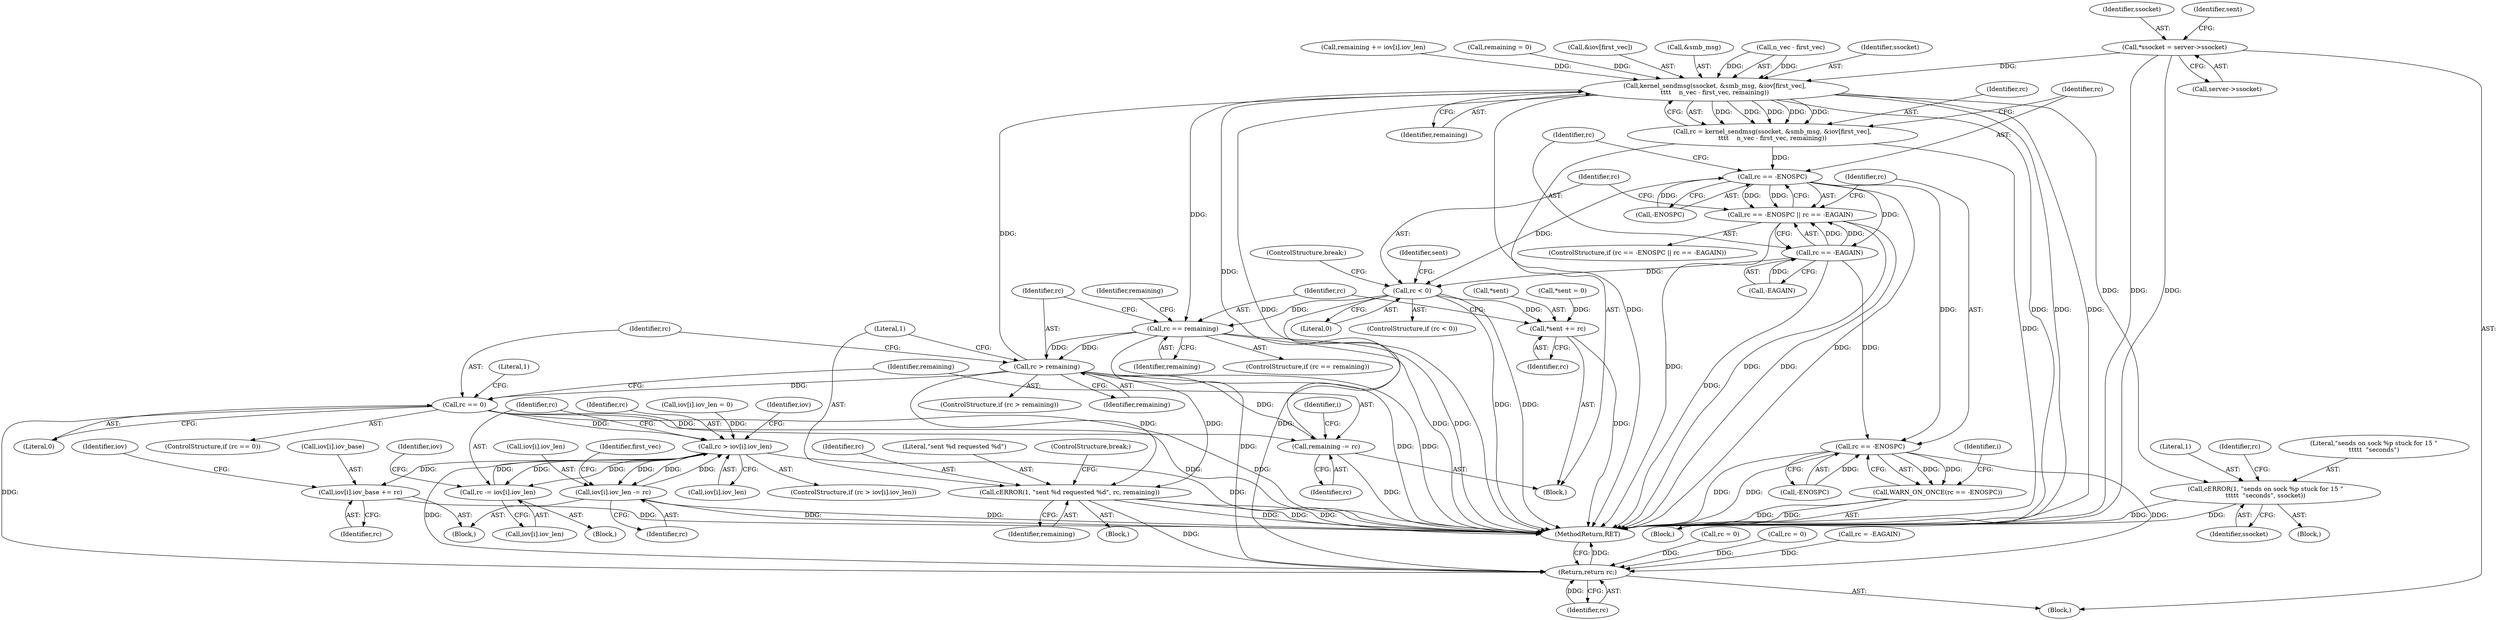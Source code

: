 digraph "0_linux_ea702b80e0bbb2448e201472127288beb82ca2fe@API" {
"1000127" [label="(Call,*ssocket = server->ssocket)"];
"1000206" [label="(Call,kernel_sendmsg(ssocket, &smb_msg, &iov[first_vec],\n\t\t\t\t    n_vec - first_vec, remaining))"];
"1000204" [label="(Call,rc = kernel_sendmsg(ssocket, &smb_msg, &iov[first_vec],\n\t\t\t\t    n_vec - first_vec, remaining))"];
"1000220" [label="(Call,rc == -ENOSPC)"];
"1000219" [label="(Call,rc == -ENOSPC || rc == -EAGAIN)"];
"1000224" [label="(Call,rc == -EAGAIN)"];
"1000230" [label="(Call,rc == -ENOSPC)"];
"1000229" [label="(Call,WARN_ON_ONCE(rc == -ENOSPC))"];
"1000373" [label="(Return,return rc;)"];
"1000265" [label="(Call,rc < 0)"];
"1000269" [label="(Call,*sent += rc)"];
"1000274" [label="(Call,rc == remaining)"];
"1000283" [label="(Call,rc > remaining)"];
"1000287" [label="(Call,cERROR(1, \"sent %d requested %d\", rc, remaining))"];
"1000294" [label="(Call,rc == 0)"];
"1000304" [label="(Call,remaining -= rc)"];
"1000325" [label="(Call,rc > iov[i].iov_len)"];
"1000333" [label="(Call,rc -= iov[i].iov_len)"];
"1000349" [label="(Call,iov[i].iov_base += rc)"];
"1000356" [label="(Call,iov[i].iov_len -= rc)"];
"1000250" [label="(Call,cERROR(1, \"sends on sock %p stuck for 15 \"\n\t\t\t\t\t  \"seconds\", ssocket))"];
"1000249" [label="(Block,)"];
"1000343" [label="(Identifier,iov)"];
"1000326" [label="(Identifier,rc)"];
"1000349" [label="(Call,iov[i].iov_base += rc)"];
"1000290" [label="(Identifier,rc)"];
"1000206" [label="(Call,kernel_sendmsg(ssocket, &smb_msg, &iov[first_vec],\n\t\t\t\t    n_vec - first_vec, remaining))"];
"1000264" [label="(ControlStructure,if (rc < 0))"];
"1000332" [label="(Block,)"];
"1000295" [label="(Identifier,rc)"];
"1000357" [label="(Call,iov[i].iov_len)"];
"1000250" [label="(Call,cERROR(1, \"sends on sock %p stuck for 15 \"\n\t\t\t\t\t  \"seconds\", ssocket))"];
"1000208" [label="(Call,&smb_msg)"];
"1000271" [label="(Identifier,sent)"];
"1000253" [label="(Identifier,ssocket)"];
"1000309" [label="(Identifier,i)"];
"1000286" [label="(Block,)"];
"1000335" [label="(Call,iov[i].iov_len)"];
"1000221" [label="(Identifier,rc)"];
"1000228" [label="(Block,)"];
"1000296" [label="(Literal,0)"];
"1000222" [label="(Call,-ENOSPC)"];
"1000268" [label="(ControlStructure,break;)"];
"1000231" [label="(Identifier,rc)"];
"1000305" [label="(Identifier,remaining)"];
"1000291" [label="(Identifier,remaining)"];
"1000289" [label="(Literal,\"sent %d requested %d\")"];
"1000204" [label="(Call,rc = kernel_sendmsg(ssocket, &smb_msg, &iov[first_vec],\n\t\t\t\t    n_vec - first_vec, remaining))"];
"1000217" [label="(Identifier,remaining)"];
"1000111" [label="(Block,)"];
"1000370" [label="(Call,rc = 0)"];
"1000205" [label="(Identifier,rc)"];
"1000113" [label="(Call,rc = 0)"];
"1000299" [label="(Literal,1)"];
"1000355" [label="(Identifier,rc)"];
"1000306" [label="(Identifier,rc)"];
"1000214" [label="(Call,n_vec - first_vec)"];
"1000283" [label="(Call,rc > remaining)"];
"1000251" [label="(Literal,1)"];
"1000232" [label="(Call,-ENOSPC)"];
"1000254" [label="(Call,rc = -EAGAIN)"];
"1000255" [label="(Identifier,rc)"];
"1000230" [label="(Call,rc == -ENOSPC)"];
"1000294" [label="(Call,rc == 0)"];
"1000128" [label="(Identifier,ssocket)"];
"1000334" [label="(Identifier,rc)"];
"1000304" [label="(Call,remaining -= rc)"];
"1000348" [label="(Block,)"];
"1000229" [label="(Call,WARN_ON_ONCE(rc == -ENOSPC))"];
"1000207" [label="(Identifier,ssocket)"];
"1000364" [label="(Identifier,first_vec)"];
"1000292" [label="(ControlStructure,break;)"];
"1000327" [label="(Call,iov[i].iov_len)"];
"1000267" [label="(Literal,0)"];
"1000252" [label="(Literal,\"sends on sock %p stuck for 15 \"\n\t\t\t\t\t  \"seconds\")"];
"1000362" [label="(Identifier,rc)"];
"1000270" [label="(Call,*sent)"];
"1000272" [label="(Identifier,rc)"];
"1000134" [label="(Identifier,sent)"];
"1000132" [label="(Call,*sent = 0)"];
"1000235" [label="(Identifier,i)"];
"1000127" [label="(Call,*ssocket = server->ssocket)"];
"1000375" [label="(MethodReturn,RET)"];
"1000219" [label="(Call,rc == -ENOSPC || rc == -EAGAIN)"];
"1000293" [label="(ControlStructure,if (rc == 0))"];
"1000333" [label="(Call,rc -= iov[i].iov_len)"];
"1000203" [label="(Block,)"];
"1000279" [label="(Identifier,remaining)"];
"1000218" [label="(ControlStructure,if (rc == -ENOSPC || rc == -EAGAIN))"];
"1000282" [label="(ControlStructure,if (rc > remaining))"];
"1000220" [label="(Call,rc == -ENOSPC)"];
"1000284" [label="(Identifier,rc)"];
"1000325" [label="(Call,rc > iov[i].iov_len)"];
"1000191" [label="(Call,remaining += iov[i].iov_len)"];
"1000224" [label="(Call,rc == -EAGAIN)"];
"1000287" [label="(Call,cERROR(1, \"sent %d requested %d\", rc, remaining))"];
"1000324" [label="(ControlStructure,if (rc > iov[i].iov_len))"];
"1000179" [label="(Call,remaining = 0)"];
"1000269" [label="(Call,*sent += rc)"];
"1000374" [label="(Identifier,rc)"];
"1000356" [label="(Call,iov[i].iov_len -= rc)"];
"1000276" [label="(Identifier,remaining)"];
"1000226" [label="(Call,-EAGAIN)"];
"1000373" [label="(Return,return rc;)"];
"1000129" [label="(Call,server->ssocket)"];
"1000274" [label="(Call,rc == remaining)"];
"1000210" [label="(Call,&iov[first_vec])"];
"1000273" [label="(ControlStructure,if (rc == remaining))"];
"1000340" [label="(Call,iov[i].iov_len = 0)"];
"1000350" [label="(Call,iov[i].iov_base)"];
"1000266" [label="(Identifier,rc)"];
"1000359" [label="(Identifier,iov)"];
"1000352" [label="(Identifier,iov)"];
"1000275" [label="(Identifier,rc)"];
"1000285" [label="(Identifier,remaining)"];
"1000225" [label="(Identifier,rc)"];
"1000265" [label="(Call,rc < 0)"];
"1000288" [label="(Literal,1)"];
"1000127" -> "1000111"  [label="AST: "];
"1000127" -> "1000129"  [label="CFG: "];
"1000128" -> "1000127"  [label="AST: "];
"1000129" -> "1000127"  [label="AST: "];
"1000134" -> "1000127"  [label="CFG: "];
"1000127" -> "1000375"  [label="DDG: "];
"1000127" -> "1000375"  [label="DDG: "];
"1000127" -> "1000206"  [label="DDG: "];
"1000206" -> "1000204"  [label="AST: "];
"1000206" -> "1000217"  [label="CFG: "];
"1000207" -> "1000206"  [label="AST: "];
"1000208" -> "1000206"  [label="AST: "];
"1000210" -> "1000206"  [label="AST: "];
"1000214" -> "1000206"  [label="AST: "];
"1000217" -> "1000206"  [label="AST: "];
"1000204" -> "1000206"  [label="CFG: "];
"1000206" -> "1000375"  [label="DDG: "];
"1000206" -> "1000375"  [label="DDG: "];
"1000206" -> "1000375"  [label="DDG: "];
"1000206" -> "1000375"  [label="DDG: "];
"1000206" -> "1000375"  [label="DDG: "];
"1000206" -> "1000204"  [label="DDG: "];
"1000206" -> "1000204"  [label="DDG: "];
"1000206" -> "1000204"  [label="DDG: "];
"1000206" -> "1000204"  [label="DDG: "];
"1000206" -> "1000204"  [label="DDG: "];
"1000214" -> "1000206"  [label="DDG: "];
"1000214" -> "1000206"  [label="DDG: "];
"1000283" -> "1000206"  [label="DDG: "];
"1000304" -> "1000206"  [label="DDG: "];
"1000179" -> "1000206"  [label="DDG: "];
"1000191" -> "1000206"  [label="DDG: "];
"1000206" -> "1000250"  [label="DDG: "];
"1000206" -> "1000274"  [label="DDG: "];
"1000204" -> "1000203"  [label="AST: "];
"1000205" -> "1000204"  [label="AST: "];
"1000221" -> "1000204"  [label="CFG: "];
"1000204" -> "1000375"  [label="DDG: "];
"1000204" -> "1000220"  [label="DDG: "];
"1000220" -> "1000219"  [label="AST: "];
"1000220" -> "1000222"  [label="CFG: "];
"1000221" -> "1000220"  [label="AST: "];
"1000222" -> "1000220"  [label="AST: "];
"1000225" -> "1000220"  [label="CFG: "];
"1000219" -> "1000220"  [label="CFG: "];
"1000220" -> "1000375"  [label="DDG: "];
"1000220" -> "1000219"  [label="DDG: "];
"1000220" -> "1000219"  [label="DDG: "];
"1000222" -> "1000220"  [label="DDG: "];
"1000220" -> "1000224"  [label="DDG: "];
"1000220" -> "1000230"  [label="DDG: "];
"1000220" -> "1000265"  [label="DDG: "];
"1000219" -> "1000218"  [label="AST: "];
"1000219" -> "1000224"  [label="CFG: "];
"1000224" -> "1000219"  [label="AST: "];
"1000231" -> "1000219"  [label="CFG: "];
"1000266" -> "1000219"  [label="CFG: "];
"1000219" -> "1000375"  [label="DDG: "];
"1000219" -> "1000375"  [label="DDG: "];
"1000219" -> "1000375"  [label="DDG: "];
"1000224" -> "1000219"  [label="DDG: "];
"1000224" -> "1000219"  [label="DDG: "];
"1000224" -> "1000226"  [label="CFG: "];
"1000225" -> "1000224"  [label="AST: "];
"1000226" -> "1000224"  [label="AST: "];
"1000224" -> "1000375"  [label="DDG: "];
"1000226" -> "1000224"  [label="DDG: "];
"1000224" -> "1000230"  [label="DDG: "];
"1000224" -> "1000265"  [label="DDG: "];
"1000230" -> "1000229"  [label="AST: "];
"1000230" -> "1000232"  [label="CFG: "];
"1000231" -> "1000230"  [label="AST: "];
"1000232" -> "1000230"  [label="AST: "];
"1000229" -> "1000230"  [label="CFG: "];
"1000230" -> "1000375"  [label="DDG: "];
"1000230" -> "1000375"  [label="DDG: "];
"1000230" -> "1000229"  [label="DDG: "];
"1000230" -> "1000229"  [label="DDG: "];
"1000232" -> "1000230"  [label="DDG: "];
"1000230" -> "1000373"  [label="DDG: "];
"1000229" -> "1000228"  [label="AST: "];
"1000235" -> "1000229"  [label="CFG: "];
"1000229" -> "1000375"  [label="DDG: "];
"1000229" -> "1000375"  [label="DDG: "];
"1000373" -> "1000111"  [label="AST: "];
"1000373" -> "1000374"  [label="CFG: "];
"1000374" -> "1000373"  [label="AST: "];
"1000375" -> "1000373"  [label="CFG: "];
"1000373" -> "1000375"  [label="DDG: "];
"1000374" -> "1000373"  [label="DDG: "];
"1000274" -> "1000373"  [label="DDG: "];
"1000287" -> "1000373"  [label="DDG: "];
"1000254" -> "1000373"  [label="DDG: "];
"1000113" -> "1000373"  [label="DDG: "];
"1000265" -> "1000373"  [label="DDG: "];
"1000294" -> "1000373"  [label="DDG: "];
"1000370" -> "1000373"  [label="DDG: "];
"1000325" -> "1000373"  [label="DDG: "];
"1000265" -> "1000264"  [label="AST: "];
"1000265" -> "1000267"  [label="CFG: "];
"1000266" -> "1000265"  [label="AST: "];
"1000267" -> "1000265"  [label="AST: "];
"1000268" -> "1000265"  [label="CFG: "];
"1000271" -> "1000265"  [label="CFG: "];
"1000265" -> "1000375"  [label="DDG: "];
"1000265" -> "1000375"  [label="DDG: "];
"1000265" -> "1000269"  [label="DDG: "];
"1000265" -> "1000274"  [label="DDG: "];
"1000269" -> "1000203"  [label="AST: "];
"1000269" -> "1000272"  [label="CFG: "];
"1000270" -> "1000269"  [label="AST: "];
"1000272" -> "1000269"  [label="AST: "];
"1000275" -> "1000269"  [label="CFG: "];
"1000269" -> "1000375"  [label="DDG: "];
"1000132" -> "1000269"  [label="DDG: "];
"1000274" -> "1000273"  [label="AST: "];
"1000274" -> "1000276"  [label="CFG: "];
"1000275" -> "1000274"  [label="AST: "];
"1000276" -> "1000274"  [label="AST: "];
"1000279" -> "1000274"  [label="CFG: "];
"1000284" -> "1000274"  [label="CFG: "];
"1000274" -> "1000375"  [label="DDG: "];
"1000274" -> "1000375"  [label="DDG: "];
"1000274" -> "1000283"  [label="DDG: "];
"1000274" -> "1000283"  [label="DDG: "];
"1000283" -> "1000282"  [label="AST: "];
"1000283" -> "1000285"  [label="CFG: "];
"1000284" -> "1000283"  [label="AST: "];
"1000285" -> "1000283"  [label="AST: "];
"1000288" -> "1000283"  [label="CFG: "];
"1000295" -> "1000283"  [label="CFG: "];
"1000283" -> "1000375"  [label="DDG: "];
"1000283" -> "1000375"  [label="DDG: "];
"1000283" -> "1000287"  [label="DDG: "];
"1000283" -> "1000287"  [label="DDG: "];
"1000283" -> "1000294"  [label="DDG: "];
"1000283" -> "1000304"  [label="DDG: "];
"1000287" -> "1000286"  [label="AST: "];
"1000287" -> "1000291"  [label="CFG: "];
"1000288" -> "1000287"  [label="AST: "];
"1000289" -> "1000287"  [label="AST: "];
"1000290" -> "1000287"  [label="AST: "];
"1000291" -> "1000287"  [label="AST: "];
"1000292" -> "1000287"  [label="CFG: "];
"1000287" -> "1000375"  [label="DDG: "];
"1000287" -> "1000375"  [label="DDG: "];
"1000287" -> "1000375"  [label="DDG: "];
"1000294" -> "1000293"  [label="AST: "];
"1000294" -> "1000296"  [label="CFG: "];
"1000295" -> "1000294"  [label="AST: "];
"1000296" -> "1000294"  [label="AST: "];
"1000299" -> "1000294"  [label="CFG: "];
"1000305" -> "1000294"  [label="CFG: "];
"1000294" -> "1000375"  [label="DDG: "];
"1000294" -> "1000375"  [label="DDG: "];
"1000294" -> "1000304"  [label="DDG: "];
"1000294" -> "1000325"  [label="DDG: "];
"1000304" -> "1000203"  [label="AST: "];
"1000304" -> "1000306"  [label="CFG: "];
"1000305" -> "1000304"  [label="AST: "];
"1000306" -> "1000304"  [label="AST: "];
"1000309" -> "1000304"  [label="CFG: "];
"1000304" -> "1000375"  [label="DDG: "];
"1000325" -> "1000324"  [label="AST: "];
"1000325" -> "1000327"  [label="CFG: "];
"1000326" -> "1000325"  [label="AST: "];
"1000327" -> "1000325"  [label="AST: "];
"1000334" -> "1000325"  [label="CFG: "];
"1000352" -> "1000325"  [label="CFG: "];
"1000325" -> "1000375"  [label="DDG: "];
"1000333" -> "1000325"  [label="DDG: "];
"1000356" -> "1000325"  [label="DDG: "];
"1000340" -> "1000325"  [label="DDG: "];
"1000325" -> "1000333"  [label="DDG: "];
"1000325" -> "1000333"  [label="DDG: "];
"1000325" -> "1000349"  [label="DDG: "];
"1000325" -> "1000356"  [label="DDG: "];
"1000325" -> "1000356"  [label="DDG: "];
"1000333" -> "1000332"  [label="AST: "];
"1000333" -> "1000335"  [label="CFG: "];
"1000334" -> "1000333"  [label="AST: "];
"1000335" -> "1000333"  [label="AST: "];
"1000343" -> "1000333"  [label="CFG: "];
"1000349" -> "1000348"  [label="AST: "];
"1000349" -> "1000355"  [label="CFG: "];
"1000350" -> "1000349"  [label="AST: "];
"1000355" -> "1000349"  [label="AST: "];
"1000359" -> "1000349"  [label="CFG: "];
"1000349" -> "1000375"  [label="DDG: "];
"1000356" -> "1000348"  [label="AST: "];
"1000356" -> "1000362"  [label="CFG: "];
"1000357" -> "1000356"  [label="AST: "];
"1000362" -> "1000356"  [label="AST: "];
"1000364" -> "1000356"  [label="CFG: "];
"1000356" -> "1000375"  [label="DDG: "];
"1000356" -> "1000375"  [label="DDG: "];
"1000250" -> "1000249"  [label="AST: "];
"1000250" -> "1000253"  [label="CFG: "];
"1000251" -> "1000250"  [label="AST: "];
"1000252" -> "1000250"  [label="AST: "];
"1000253" -> "1000250"  [label="AST: "];
"1000255" -> "1000250"  [label="CFG: "];
"1000250" -> "1000375"  [label="DDG: "];
"1000250" -> "1000375"  [label="DDG: "];
}
